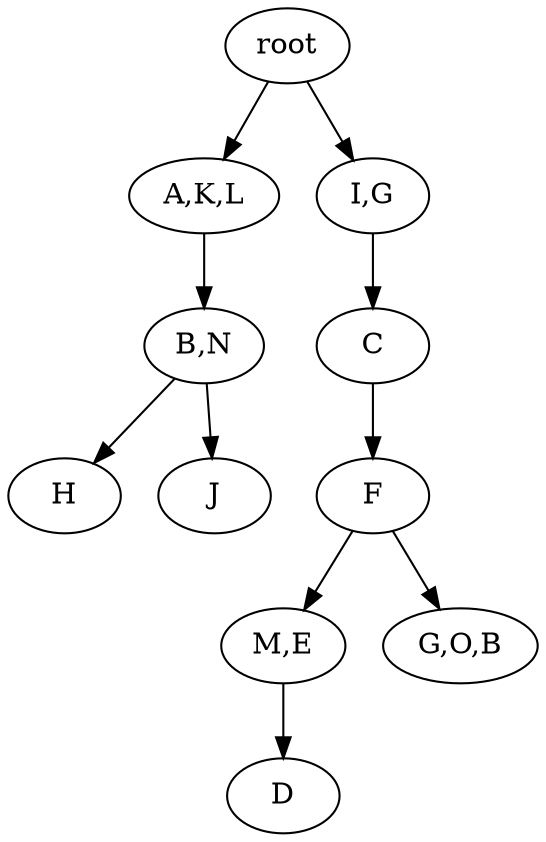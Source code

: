 strict digraph G {
	graph [name=G];
	0	 [label=root];
	3	 [label="A,K,L"];
	0 -> 3;
	1	 [label="I,G"];
	0 -> 1;
	4	 [label="B,N"];
	3 -> 4;
	6	 [label=H];
	4 -> 6;
	5	 [label=J];
	4 -> 5;
	2	 [label=C];
	7	 [label=F];
	2 -> 7;
	9	 [label="M,E"];
	10	 [label=D];
	9 -> 10;
	7 -> 9;
	8	 [label="G,O,B"];
	7 -> 8;
	1 -> 2;
}
